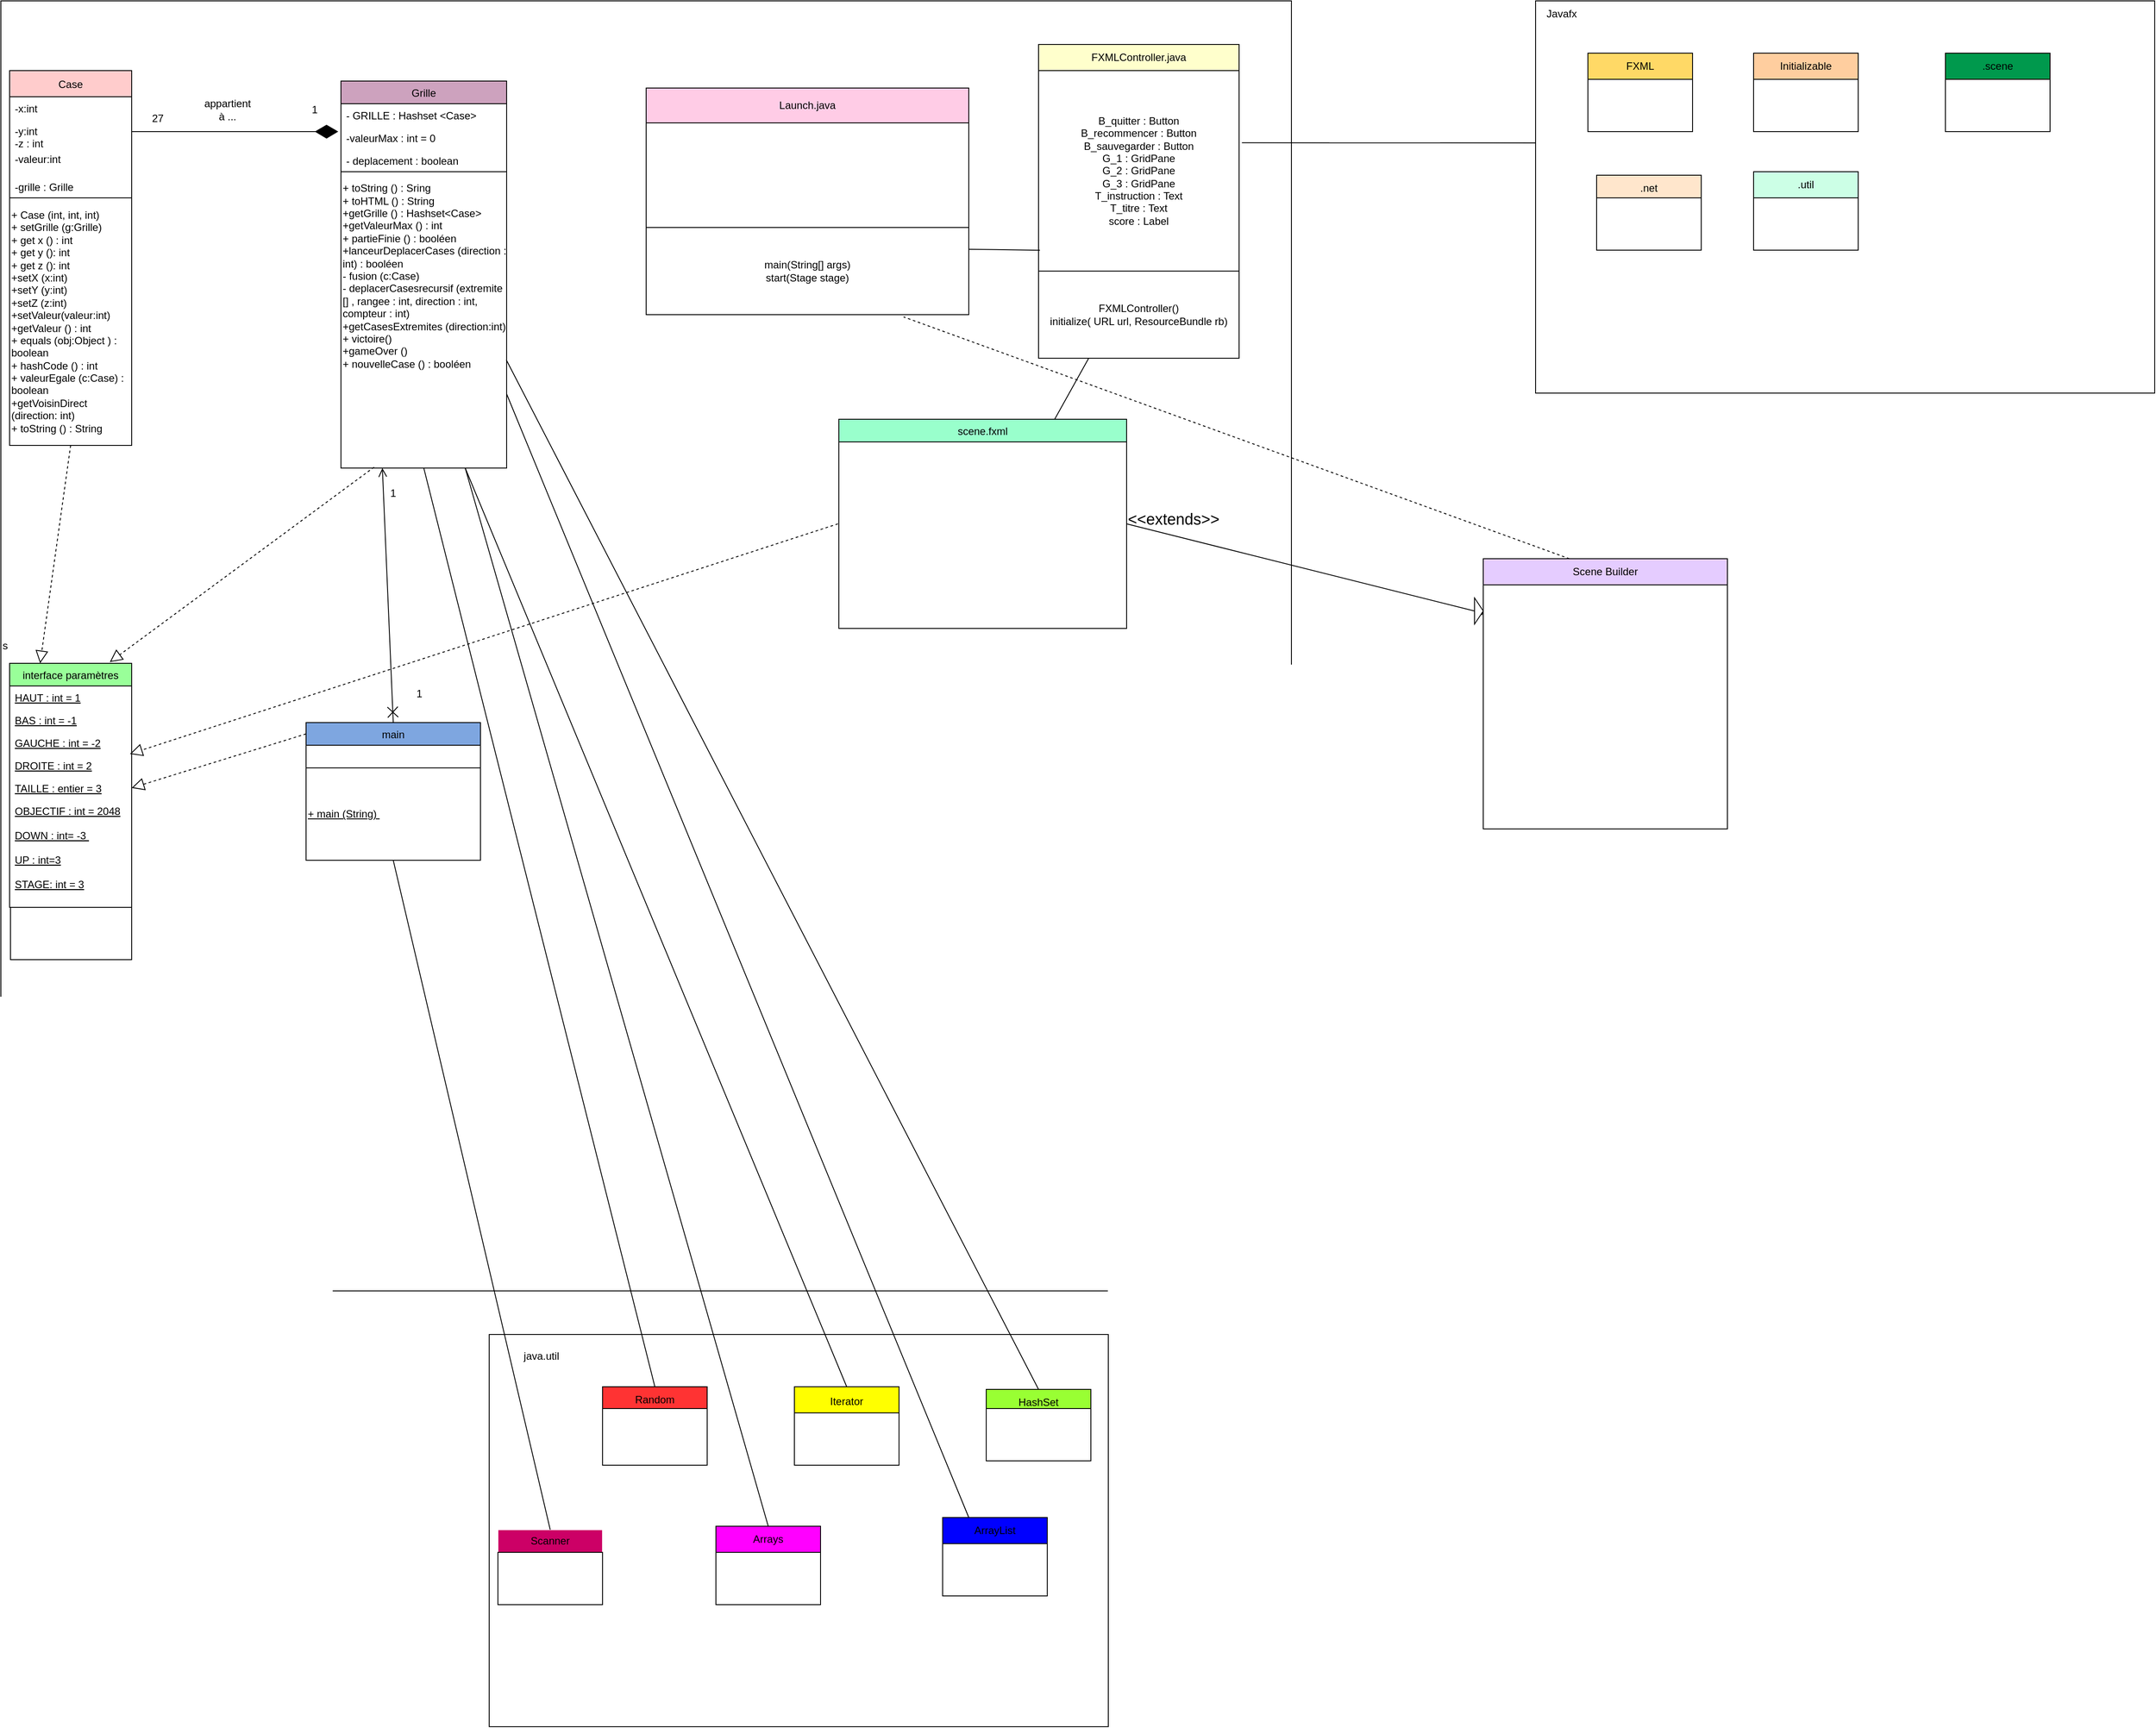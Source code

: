 <mxfile version="20.7.4" type="device"><diagram id="qx1s0ND_YQs_epVK21zp" name="Page-1"><mxGraphModel dx="1434" dy="1971" grid="1" gridSize="10" guides="1" tooltips="1" connect="1" arrows="1" fold="1" page="1" pageScale="1" pageWidth="827" pageHeight="1169" math="0" shadow="0"><root><mxCell id="0"/><mxCell id="1" parent="0"/><mxCell id="rsJU6VC2g6ZwBRj6wijp-1" value="&lt;font style=&quot;vertical-align: inherit;&quot;&gt;&lt;font style=&quot;vertical-align: inherit;&quot;&gt;&lt;font style=&quot;vertical-align: inherit;&quot;&gt;&lt;font style=&quot;vertical-align: inherit;&quot;&gt;&lt;font style=&quot;vertical-align: inherit;&quot;&gt;&lt;font style=&quot;vertical-align: inherit;&quot;&gt;s&lt;/font&gt;&lt;/font&gt;&lt;/font&gt;&lt;/font&gt;&lt;/font&gt;&lt;/font&gt;" style="whiteSpace=wrap;html=1;aspect=fixed;align=left;" parent="1" vertex="1"><mxGeometry x="280" y="-10" width="1480" height="1480" as="geometry"/></mxCell><mxCell id="rsJU6VC2g6ZwBRj6wijp-6" value="Case" style="swimlane;fontStyle=0;childLayout=stackLayout;horizontal=1;startSize=30;fillColor=#FFCCCC;horizontalStack=0;resizeParent=1;resizeParentMax=0;resizeLast=0;collapsible=1;marginBottom=0;" parent="1" vertex="1"><mxGeometry x="290" y="70" width="140" height="152" as="geometry"/></mxCell><mxCell id="rsJU6VC2g6ZwBRj6wijp-7" value="-x:int" style="text;strokeColor=none;fillColor=none;align=left;verticalAlign=top;spacingLeft=4;spacingRight=4;overflow=hidden;rotatable=0;points=[[0,0.5],[1,0.5]];portConstraint=eastwest;" parent="rsJU6VC2g6ZwBRj6wijp-6" vertex="1"><mxGeometry y="30" width="140" height="26" as="geometry"/></mxCell><mxCell id="rsJU6VC2g6ZwBRj6wijp-8" value="-y:int&#10;-z : int" style="text;strokeColor=none;fillColor=none;align=left;verticalAlign=top;spacingLeft=4;spacingRight=4;overflow=hidden;rotatable=0;points=[[0,0.5],[1,0.5]];portConstraint=eastwest;" parent="rsJU6VC2g6ZwBRj6wijp-6" vertex="1"><mxGeometry y="56" width="140" height="32" as="geometry"/></mxCell><mxCell id="rsJU6VC2g6ZwBRj6wijp-9" value="-valeur:int" style="text;strokeColor=none;fillColor=none;align=left;verticalAlign=top;spacingLeft=4;spacingRight=4;overflow=hidden;rotatable=0;points=[[0,0.5],[1,0.5]];portConstraint=eastwest;" parent="rsJU6VC2g6ZwBRj6wijp-6" vertex="1"><mxGeometry y="88" width="140" height="32" as="geometry"/></mxCell><mxCell id="GUiX2pNGBqtcYLe74WCQ-2" value="-grille : Grille" style="text;strokeColor=none;fillColor=none;align=left;verticalAlign=top;spacingLeft=4;spacingRight=4;overflow=hidden;rotatable=0;points=[[0,0.5],[1,0.5]];portConstraint=eastwest;" parent="rsJU6VC2g6ZwBRj6wijp-6" vertex="1"><mxGeometry y="120" width="140" height="32" as="geometry"/></mxCell><mxCell id="rsJU6VC2g6ZwBRj6wijp-10" value="Grille" style="swimlane;fontStyle=0;childLayout=stackLayout;horizontal=1;startSize=26;fillColor=#CDA2BE;horizontalStack=0;resizeParent=1;resizeParentMax=0;resizeLast=0;collapsible=1;marginBottom=0;" parent="1" vertex="1"><mxGeometry x="670" y="82" width="190" height="444" as="geometry"/></mxCell><mxCell id="rsJU6VC2g6ZwBRj6wijp-11" value="- GRILLE : Hashset &lt;Case&gt;" style="text;strokeColor=none;fillColor=none;align=left;verticalAlign=top;spacingLeft=4;spacingRight=4;overflow=hidden;rotatable=0;points=[[0,0.5],[1,0.5]];portConstraint=eastwest;" parent="rsJU6VC2g6ZwBRj6wijp-10" vertex="1"><mxGeometry y="26" width="190" height="26" as="geometry"/></mxCell><mxCell id="rsJU6VC2g6ZwBRj6wijp-12" value="-valeurMax : int = 0" style="text;strokeColor=none;fillColor=none;align=left;verticalAlign=top;spacingLeft=4;spacingRight=4;overflow=hidden;rotatable=0;points=[[0,0.5],[1,0.5]];portConstraint=eastwest;" parent="rsJU6VC2g6ZwBRj6wijp-10" vertex="1"><mxGeometry y="52" width="190" height="26" as="geometry"/></mxCell><mxCell id="rsJU6VC2g6ZwBRj6wijp-13" value="- deplacement : boolean" style="text;strokeColor=none;fillColor=none;align=left;verticalAlign=top;spacingLeft=4;spacingRight=4;overflow=hidden;rotatable=0;points=[[0,0.5],[1,0.5]];portConstraint=eastwest;" parent="rsJU6VC2g6ZwBRj6wijp-10" vertex="1"><mxGeometry y="78" width="190" height="26" as="geometry"/></mxCell><mxCell id="GUiX2pNGBqtcYLe74WCQ-5" value="&lt;font style=&quot;vertical-align: inherit;&quot;&gt;&lt;font style=&quot;vertical-align: inherit;&quot;&gt;&lt;font style=&quot;vertical-align: inherit;&quot;&gt;&lt;font style=&quot;vertical-align: inherit;&quot;&gt;+ toString () : Sring &lt;br&gt;&lt;/font&gt;&lt;/font&gt;&lt;/font&gt;&lt;font style=&quot;vertical-align: inherit;&quot;&gt;&lt;font style=&quot;vertical-align: inherit;&quot;&gt;&lt;font style=&quot;vertical-align: inherit;&quot;&gt;+ toHTML () : String &lt;br&gt;&lt;/font&gt;&lt;/font&gt;&lt;/font&gt;&lt;font style=&quot;vertical-align: inherit;&quot;&gt;&lt;font style=&quot;vertical-align: inherit;&quot;&gt;&lt;font style=&quot;vertical-align: inherit;&quot;&gt;+getGrille () : Hashset&amp;lt;Case&amp;gt; &lt;/font&gt;&lt;/font&gt;&lt;/font&gt;&lt;font style=&quot;vertical-align: inherit;&quot;&gt;&lt;font style=&quot;vertical-align: inherit;&quot;&gt;&lt;font style=&quot;vertical-align: inherit;&quot;&gt;+getValeurMax () : int &lt;br&gt;&lt;/font&gt;&lt;/font&gt;&lt;/font&gt;&lt;font style=&quot;vertical-align: inherit;&quot;&gt;&lt;font style=&quot;vertical-align: inherit;&quot;&gt;&lt;font style=&quot;vertical-align: inherit;&quot;&gt;+ partieFinie () : booléen &lt;/font&gt;&lt;/font&gt;&lt;/font&gt;&lt;font style=&quot;vertical-align: inherit;&quot;&gt;&lt;font style=&quot;vertical-align: inherit;&quot;&gt;&lt;font style=&quot;vertical-align: inherit;&quot;&gt;+lanceurDeplacerCases (direction : int) : booléen&amp;nbsp;  &lt;br&gt;&lt;/font&gt;&lt;/font&gt;&lt;/font&gt;&lt;font style=&quot;vertical-align: inherit;&quot;&gt;&lt;font style=&quot;vertical-align: inherit;&quot;&gt;&lt;font style=&quot;vertical-align: inherit;&quot;&gt;- fusion (c:Case)&amp;nbsp;&lt;br&gt;&lt;/font&gt;&lt;/font&gt;&lt;/font&gt;&lt;font style=&quot;vertical-align: inherit;&quot;&gt;&lt;font style=&quot;vertical-align: inherit;&quot;&gt;&lt;font style=&quot;vertical-align: inherit;&quot;&gt;- deplacerCasesrecursif (extremite [] , rangee : int, direction : int, compteur : int) &lt;/font&gt;&lt;/font&gt;&lt;/font&gt;&lt;font style=&quot;vertical-align: inherit;&quot;&gt;&lt;font style=&quot;vertical-align: inherit;&quot;&gt;&lt;font style=&quot;vertical-align: inherit;&quot;&gt;+getCasesExtremites (direction:int) &lt;/font&gt;&lt;/font&gt;&lt;/font&gt;&lt;font style=&quot;vertical-align: inherit;&quot;&gt;&lt;font style=&quot;vertical-align: inherit;&quot;&gt;&lt;font style=&quot;vertical-align: inherit;&quot;&gt;+ victoire()&amp;nbsp;&lt;br&gt;&lt;/font&gt;&lt;/font&gt;&lt;/font&gt;&lt;font style=&quot;vertical-align: inherit;&quot;&gt;&lt;font style=&quot;vertical-align: inherit;&quot;&gt;&lt;font style=&quot;vertical-align: inherit;&quot;&gt;+gameOver ()&amp;nbsp;&lt;br&gt;&lt;/font&gt;&lt;/font&gt;&lt;/font&gt;&lt;font style=&quot;vertical-align: inherit;&quot;&gt;&lt;font style=&quot;vertical-align: inherit;&quot;&gt;&lt;font style=&quot;vertical-align: inherit;&quot;&gt;+ nouvelleCase () : booléen &lt;/font&gt;&lt;/font&gt;&lt;br&gt;&lt;/font&gt;&lt;/font&gt;&lt;br&gt;&lt;font style=&quot;vertical-align: inherit;&quot;&gt;&lt;/font&gt;&lt;br&gt;&lt;br&gt;&lt;font style=&quot;vertical-align: inherit;&quot;&gt;&lt;/font&gt;&lt;br&gt;&lt;font style=&quot;vertical-align: inherit;&quot;&gt;&lt;/font&gt;&lt;br&gt;&lt;font style=&quot;vertical-align: inherit;&quot;&gt;&lt;/font&gt;&lt;br&gt;&lt;font style=&quot;vertical-align: inherit;&quot;&gt;&lt;/font&gt;&lt;br&gt;&lt;font style=&quot;vertical-align: inherit;&quot;&gt;&lt;/font&gt;" style="rounded=0;whiteSpace=wrap;html=1;align=left;" parent="rsJU6VC2g6ZwBRj6wijp-10" vertex="1"><mxGeometry y="104" width="190" height="340" as="geometry"/></mxCell><mxCell id="rsJU6VC2g6ZwBRj6wijp-14" value="interface paramètres" style="swimlane;fontStyle=0;childLayout=stackLayout;horizontal=1;startSize=26;fillColor=#99FF99;horizontalStack=0;resizeParent=1;resizeParentMax=0;resizeLast=0;collapsible=1;marginBottom=0;" parent="1" vertex="1"><mxGeometry x="290" y="750" width="140" height="280" as="geometry"/></mxCell><mxCell id="rsJU6VC2g6ZwBRj6wijp-15" value="HAUT : int = 1" style="text;strokeColor=none;fillColor=none;align=left;verticalAlign=top;spacingLeft=4;spacingRight=4;overflow=hidden;rotatable=0;points=[[0,0.5],[1,0.5]];portConstraint=eastwest;fontStyle=4" parent="rsJU6VC2g6ZwBRj6wijp-14" vertex="1"><mxGeometry y="26" width="140" height="26" as="geometry"/></mxCell><mxCell id="rsJU6VC2g6ZwBRj6wijp-16" value="BAS : int = -1" style="text;strokeColor=none;fillColor=none;align=left;verticalAlign=top;spacingLeft=4;spacingRight=4;overflow=hidden;rotatable=0;points=[[0,0.5],[1,0.5]];portConstraint=eastwest;fontStyle=4" parent="rsJU6VC2g6ZwBRj6wijp-14" vertex="1"><mxGeometry y="52" width="140" height="26" as="geometry"/></mxCell><mxCell id="rsJU6VC2g6ZwBRj6wijp-17" value="GAUCHE : int = -2" style="text;strokeColor=none;fillColor=none;align=left;verticalAlign=top;spacingLeft=4;spacingRight=4;overflow=hidden;rotatable=0;points=[[0,0.5],[1,0.5]];portConstraint=eastwest;fontStyle=4" parent="rsJU6VC2g6ZwBRj6wijp-14" vertex="1"><mxGeometry y="78" width="140" height="26" as="geometry"/></mxCell><mxCell id="GUiX2pNGBqtcYLe74WCQ-13" value="DROITE : int = 2" style="text;strokeColor=none;fillColor=none;align=left;verticalAlign=top;spacingLeft=4;spacingRight=4;overflow=hidden;rotatable=0;points=[[0,0.5],[1,0.5]];portConstraint=eastwest;fontStyle=4" parent="rsJU6VC2g6ZwBRj6wijp-14" vertex="1"><mxGeometry y="104" width="140" height="26" as="geometry"/></mxCell><mxCell id="GUiX2pNGBqtcYLe74WCQ-12" value="TAILLE : entier = 3" style="text;strokeColor=none;fillColor=none;align=left;verticalAlign=top;spacingLeft=4;spacingRight=4;overflow=hidden;rotatable=0;points=[[0,0.5],[1,0.5]];portConstraint=eastwest;fontStyle=4" parent="rsJU6VC2g6ZwBRj6wijp-14" vertex="1"><mxGeometry y="130" width="140" height="26" as="geometry"/></mxCell><mxCell id="GUiX2pNGBqtcYLe74WCQ-11" value="OBJECTIF : int = 2048 &#10;&#10;DOWN : int= -3  &#10;&#10;UP : int=3 &#10;&#10;STAGE: int = 3&#10;&#10;&#10;&#10;&#10;" style="text;strokeColor=none;fillColor=none;align=left;verticalAlign=top;spacingLeft=4;spacingRight=4;overflow=hidden;rotatable=0;points=[[0,0.5],[1,0.5]];portConstraint=eastwest;fontStyle=4" parent="rsJU6VC2g6ZwBRj6wijp-14" vertex="1"><mxGeometry y="156" width="140" height="124" as="geometry"/></mxCell><mxCell id="rsJU6VC2g6ZwBRj6wijp-18" value="main" style="swimlane;fontStyle=0;childLayout=stackLayout;horizontal=1;startSize=26;fillColor=#7EA6E0;horizontalStack=0;resizeParent=1;resizeParentMax=0;resizeLast=0;collapsible=1;marginBottom=0;" parent="1" vertex="1"><mxGeometry x="630" y="818" width="200" height="52" as="geometry"/></mxCell><mxCell id="rsJU6VC2g6ZwBRj6wijp-24" value="scene.fxml" style="swimlane;fontStyle=0;childLayout=stackLayout;horizontal=1;startSize=26;fillColor=#99FFCC;horizontalStack=0;resizeParent=1;resizeParentMax=0;resizeLast=0;collapsible=1;marginBottom=0;" parent="1" vertex="1"><mxGeometry x="1241" y="470" width="330" height="240" as="geometry"/></mxCell><mxCell id="8p0oXWzxF2QQTzKeaUYU-1" style="edgeStyle=orthogonalEdgeStyle;rounded=0;orthogonalLoop=1;jettySize=auto;html=1;exitX=0.5;exitY=1;exitDx=0;exitDy=0;" parent="1" source="rsJU6VC2g6ZwBRj6wijp-1" target="rsJU6VC2g6ZwBRj6wijp-1" edge="1"><mxGeometry relative="1" as="geometry"/></mxCell><mxCell id="GUiX2pNGBqtcYLe74WCQ-1" value="+ Case (int, int, int)&lt;br&gt;+ setGrille (g:Grille) &amp;nbsp;&lt;br&gt;+ get x () : int&amp;nbsp;&lt;br&gt;+ get y (): int&lt;br&gt;+ get z (): int&lt;br&gt;+setX (x:int)&amp;nbsp;&lt;br&gt;+setY (y:int)&amp;nbsp;&lt;br&gt;+setZ (z:int)&lt;br&gt;+setValeur(valeur:int)&amp;nbsp;&lt;br&gt;+getValeur () : int&lt;br&gt;+ equals (obj:Object ) : boolean&lt;br&gt;+ hashCode () : int&lt;br&gt;+ valeurEgale (c:Case) : boolean&lt;br&gt;+getVoisinDirect (direction: int)&amp;nbsp;&lt;br&gt;+ toString () : String&amp;nbsp;" style="rounded=0;whiteSpace=wrap;html=1;align=left;" parent="1" vertex="1"><mxGeometry x="290" y="216" width="140" height="284" as="geometry"/></mxCell><mxCell id="GUiX2pNGBqtcYLe74WCQ-10" value="&lt;u&gt;+ main (String)&amp;nbsp;&lt;/u&gt;" style="rounded=0;whiteSpace=wrap;html=1;align=left;" parent="1" vertex="1"><mxGeometry x="630" y="870" width="200" height="106" as="geometry"/></mxCell><mxCell id="GUiX2pNGBqtcYLe74WCQ-20" value="" style="endArrow=diamondThin;endFill=1;endSize=24;html=1;rounded=0;entryX=-0.016;entryY=0.231;entryDx=0;entryDy=0;entryPerimeter=0;" parent="1" target="rsJU6VC2g6ZwBRj6wijp-12" edge="1"><mxGeometry width="160" relative="1" as="geometry"><mxPoint x="430" y="140" as="sourcePoint"/><mxPoint x="560" y="140" as="targetPoint"/></mxGeometry></mxCell><mxCell id="GUiX2pNGBqtcYLe74WCQ-22" value="" style="endArrow=block;dashed=1;endFill=0;endSize=12;html=1;rounded=0;exitX=0.5;exitY=1;exitDx=0;exitDy=0;entryX=0.25;entryY=0;entryDx=0;entryDy=0;" parent="1" source="GUiX2pNGBqtcYLe74WCQ-1" target="rsJU6VC2g6ZwBRj6wijp-14" edge="1"><mxGeometry width="160" relative="1" as="geometry"><mxPoint x="410" y="710" as="sourcePoint"/><mxPoint x="570" y="710" as="targetPoint"/></mxGeometry></mxCell><mxCell id="GUiX2pNGBqtcYLe74WCQ-23" value="" style="endArrow=block;dashed=1;endFill=0;endSize=12;html=1;rounded=0;exitX=0.2;exitY=0.997;exitDx=0;exitDy=0;exitPerimeter=0;entryX=0.821;entryY=-0.005;entryDx=0;entryDy=0;entryPerimeter=0;" parent="1" source="GUiX2pNGBqtcYLe74WCQ-5" target="rsJU6VC2g6ZwBRj6wijp-14" edge="1"><mxGeometry width="160" relative="1" as="geometry"><mxPoint x="410" y="610" as="sourcePoint"/><mxPoint x="570" y="610" as="targetPoint"/><Array as="points"/></mxGeometry></mxCell><mxCell id="GUiX2pNGBqtcYLe74WCQ-24" value="" style="endArrow=block;dashed=1;endFill=0;endSize=12;html=1;rounded=0;entryX=0.986;entryY=0;entryDx=0;entryDy=0;entryPerimeter=0;" parent="1" target="GUiX2pNGBqtcYLe74WCQ-13" edge="1"><mxGeometry width="160" relative="1" as="geometry"><mxPoint x="1240" y="590" as="sourcePoint"/><mxPoint x="570" y="810" as="targetPoint"/></mxGeometry></mxCell><mxCell id="GUiX2pNGBqtcYLe74WCQ-25" value="" style="endArrow=block;dashed=1;endFill=0;endSize=12;html=1;rounded=0;exitX=0;exitY=0.25;exitDx=0;exitDy=0;entryX=1;entryY=0.5;entryDx=0;entryDy=0;" parent="1" source="rsJU6VC2g6ZwBRj6wijp-18" target="GUiX2pNGBqtcYLe74WCQ-12" edge="1"><mxGeometry width="160" relative="1" as="geometry"><mxPoint x="410" y="810" as="sourcePoint"/><mxPoint x="570" y="810" as="targetPoint"/></mxGeometry></mxCell><mxCell id="B9GnRgmyh33QRTBAPT5E-1" value="" style="rounded=0;whiteSpace=wrap;html=1;" parent="1" vertex="1"><mxGeometry x="291" y="1030" width="139" height="60" as="geometry"/></mxCell><mxCell id="B9GnRgmyh33QRTBAPT5E-2" value="1" style="text;html=1;strokeColor=none;fillColor=none;align=center;verticalAlign=middle;whiteSpace=wrap;rounded=0;" parent="1" vertex="1"><mxGeometry x="610" y="100" width="60" height="30" as="geometry"/></mxCell><mxCell id="B9GnRgmyh33QRTBAPT5E-3" value="27" style="text;html=1;strokeColor=none;fillColor=none;align=center;verticalAlign=middle;whiteSpace=wrap;rounded=0;" parent="1" vertex="1"><mxGeometry x="430" y="110" width="60" height="30" as="geometry"/></mxCell><mxCell id="PBnfSKNZZyS7L7rZsn7g-1" value="appartient à ..." style="text;html=1;strokeColor=none;fillColor=none;align=center;verticalAlign=middle;whiteSpace=wrap;rounded=0;" parent="1" vertex="1"><mxGeometry x="510" y="100" width="60" height="30" as="geometry"/></mxCell><mxCell id="PBnfSKNZZyS7L7rZsn7g-6" value="" style="rounded=0;whiteSpace=wrap;html=1;" parent="1" vertex="1"><mxGeometry x="840" y="1520" width="710" height="450" as="geometry"/></mxCell><mxCell id="PBnfSKNZZyS7L7rZsn7g-11" value="java.util" style="text;html=1;strokeColor=none;fillColor=none;align=center;verticalAlign=middle;whiteSpace=wrap;rounded=0;" parent="1" vertex="1"><mxGeometry x="870" y="1530" width="60" height="30" as="geometry"/></mxCell><mxCell id="PBnfSKNZZyS7L7rZsn7g-12" value="Random" style="rounded=0;whiteSpace=wrap;html=1;fillColor=#FF3333;" parent="1" vertex="1"><mxGeometry x="970" y="1580" width="120" height="30" as="geometry"/></mxCell><mxCell id="PBnfSKNZZyS7L7rZsn7g-13" value="" style="rounded=0;whiteSpace=wrap;html=1;" parent="1" vertex="1"><mxGeometry x="970" y="1605" width="120" height="65" as="geometry"/></mxCell><mxCell id="PBnfSKNZZyS7L7rZsn7g-14" value="Arrays" style="rounded=0;whiteSpace=wrap;html=1;fillColor=#FF00FF;" parent="1" vertex="1"><mxGeometry x="1100" y="1740" width="120" height="30" as="geometry"/></mxCell><mxCell id="PBnfSKNZZyS7L7rZsn7g-15" value="" style="rounded=0;whiteSpace=wrap;html=1;" parent="1" vertex="1"><mxGeometry x="1100" y="1770" width="120" height="60" as="geometry"/></mxCell><mxCell id="PBnfSKNZZyS7L7rZsn7g-16" value="HashSet" style="rounded=0;whiteSpace=wrap;html=1;fillColor=#99FF33;" parent="1" vertex="1"><mxGeometry x="1410" y="1583" width="120" height="30" as="geometry"/></mxCell><mxCell id="PBnfSKNZZyS7L7rZsn7g-17" value="" style="rounded=0;whiteSpace=wrap;html=1;" parent="1" vertex="1"><mxGeometry x="1410" y="1605" width="120" height="60" as="geometry"/></mxCell><mxCell id="PBnfSKNZZyS7L7rZsn7g-18" value="Scanner" style="rounded=0;whiteSpace=wrap;html=1;fillColor=#CC0066;strokeColor=#FFFFFF;" parent="1" vertex="1"><mxGeometry x="850" y="1744" width="120" height="26" as="geometry"/></mxCell><mxCell id="PBnfSKNZZyS7L7rZsn7g-19" value="" style="rounded=0;whiteSpace=wrap;html=1;" parent="1" vertex="1"><mxGeometry x="850" y="1770" width="120" height="60" as="geometry"/></mxCell><mxCell id="PBnfSKNZZyS7L7rZsn7g-20" value="Iterator" style="rounded=0;whiteSpace=wrap;html=1;fillColor=#FFFF00;" parent="1" vertex="1"><mxGeometry x="1190" y="1580" width="120" height="33" as="geometry"/></mxCell><mxCell id="PBnfSKNZZyS7L7rZsn7g-21" value="" style="rounded=0;whiteSpace=wrap;html=1;" parent="1" vertex="1"><mxGeometry x="1190" y="1610" width="120" height="60" as="geometry"/></mxCell><mxCell id="PBnfSKNZZyS7L7rZsn7g-22" value="ArrayList" style="rounded=0;whiteSpace=wrap;html=1;fillColor=#0000FF;" parent="1" vertex="1"><mxGeometry x="1360" y="1730" width="120" height="30" as="geometry"/></mxCell><mxCell id="PBnfSKNZZyS7L7rZsn7g-23" value="" style="rounded=0;whiteSpace=wrap;html=1;" parent="1" vertex="1"><mxGeometry x="1360" y="1760" width="120" height="60" as="geometry"/></mxCell><mxCell id="PBnfSKNZZyS7L7rZsn7g-27" value="" style="endArrow=none;html=1;rounded=0;exitX=0.5;exitY=0;exitDx=0;exitDy=0;entryX=0.5;entryY=1;entryDx=0;entryDy=0;" parent="1" source="PBnfSKNZZyS7L7rZsn7g-12" target="GUiX2pNGBqtcYLe74WCQ-5" edge="1"><mxGeometry width="50" height="50" relative="1" as="geometry"><mxPoint x="1060" y="940" as="sourcePoint"/><mxPoint x="1110" y="890" as="targetPoint"/></mxGeometry></mxCell><mxCell id="PBnfSKNZZyS7L7rZsn7g-28" value="" style="endArrow=none;html=1;rounded=0;entryX=0.75;entryY=1;entryDx=0;entryDy=0;exitX=0.5;exitY=0;exitDx=0;exitDy=0;" parent="1" source="PBnfSKNZZyS7L7rZsn7g-14" target="GUiX2pNGBqtcYLe74WCQ-5" edge="1"><mxGeometry width="50" height="50" relative="1" as="geometry"><mxPoint x="1060" y="940" as="sourcePoint"/><mxPoint x="1110" y="890" as="targetPoint"/></mxGeometry></mxCell><mxCell id="PBnfSKNZZyS7L7rZsn7g-29" value="" style="endArrow=none;html=1;rounded=0;exitX=0.5;exitY=0;exitDx=0;exitDy=0;entryX=0.998;entryY=0.635;entryDx=0;entryDy=0;entryPerimeter=0;" parent="1" source="PBnfSKNZZyS7L7rZsn7g-16" target="GUiX2pNGBqtcYLe74WCQ-5" edge="1"><mxGeometry width="50" height="50" relative="1" as="geometry"><mxPoint x="1060" y="940" as="sourcePoint"/><mxPoint x="1110" y="890" as="targetPoint"/></mxGeometry></mxCell><mxCell id="PBnfSKNZZyS7L7rZsn7g-30" value="" style="endArrow=none;html=1;rounded=0;exitX=0.5;exitY=0;exitDx=0;exitDy=0;entryX=0.75;entryY=1;entryDx=0;entryDy=0;" parent="1" source="PBnfSKNZZyS7L7rZsn7g-20" target="GUiX2pNGBqtcYLe74WCQ-5" edge="1"><mxGeometry width="50" height="50" relative="1" as="geometry"><mxPoint x="1040" y="1280" as="sourcePoint"/><mxPoint x="1090" y="1230" as="targetPoint"/></mxGeometry></mxCell><mxCell id="PBnfSKNZZyS7L7rZsn7g-31" value="" style="endArrow=none;html=1;rounded=0;exitX=0.25;exitY=0;exitDx=0;exitDy=0;entryX=1;entryY=0.75;entryDx=0;entryDy=0;" parent="1" source="PBnfSKNZZyS7L7rZsn7g-22" target="GUiX2pNGBqtcYLe74WCQ-5" edge="1"><mxGeometry width="50" height="50" relative="1" as="geometry"><mxPoint x="1040" y="1280" as="sourcePoint"/><mxPoint x="1090" y="1230" as="targetPoint"/></mxGeometry></mxCell><mxCell id="PBnfSKNZZyS7L7rZsn7g-32" value="" style="endArrow=none;html=1;rounded=0;exitX=0.5;exitY=0;exitDx=0;exitDy=0;entryX=0.5;entryY=1;entryDx=0;entryDy=0;" parent="1" source="PBnfSKNZZyS7L7rZsn7g-18" target="GUiX2pNGBqtcYLe74WCQ-10" edge="1"><mxGeometry width="50" height="50" relative="1" as="geometry"><mxPoint x="1040" y="1280" as="sourcePoint"/><mxPoint x="1090" y="1230" as="targetPoint"/></mxGeometry></mxCell><mxCell id="PBnfSKNZZyS7L7rZsn7g-34" value="" style="endArrow=open;startArrow=cross;endFill=0;startFill=0;endSize=8;startSize=10;html=1;rounded=0;exitX=0.5;exitY=0;exitDx=0;exitDy=0;entryX=0.25;entryY=1;entryDx=0;entryDy=0;" parent="1" source="rsJU6VC2g6ZwBRj6wijp-18" target="GUiX2pNGBqtcYLe74WCQ-5" edge="1"><mxGeometry width="160" relative="1" as="geometry"><mxPoint x="840" y="760" as="sourcePoint"/><mxPoint x="1000" y="760" as="targetPoint"/></mxGeometry></mxCell><mxCell id="PBnfSKNZZyS7L7rZsn7g-35" value="1" style="text;html=1;strokeColor=none;fillColor=none;align=center;verticalAlign=middle;whiteSpace=wrap;rounded=0;" parent="1" vertex="1"><mxGeometry x="700" y="540" width="60" height="30" as="geometry"/></mxCell><mxCell id="PBnfSKNZZyS7L7rZsn7g-36" value="1" style="text;html=1;strokeColor=none;fillColor=none;align=center;verticalAlign=middle;whiteSpace=wrap;rounded=0;" parent="1" vertex="1"><mxGeometry x="730" y="770" width="60" height="30" as="geometry"/></mxCell><mxCell id="PBnfSKNZZyS7L7rZsn7g-44" value="&amp;lt;&amp;lt;extends&amp;gt;&amp;gt;" style="text;html=1;strokeColor=none;fillColor=none;align=center;verticalAlign=middle;whiteSpace=wrap;rounded=0;fontSize=18;" parent="1" vertex="1"><mxGeometry x="1560" y="570" width="130" height="30" as="geometry"/></mxCell><mxCell id="iI7OzXWRLzL3dhb8XlNG-1" style="edgeStyle=orthogonalEdgeStyle;rounded=0;orthogonalLoop=1;jettySize=auto;html=1;exitX=0.5;exitY=1;exitDx=0;exitDy=0;" parent="1" source="PBnfSKNZZyS7L7rZsn7g-20" target="PBnfSKNZZyS7L7rZsn7g-20" edge="1"><mxGeometry relative="1" as="geometry"/></mxCell><mxCell id="iI7OzXWRLzL3dhb8XlNG-4" value="" style="whiteSpace=wrap;html=1;aspect=fixed;" parent="1" vertex="1"><mxGeometry x="1980" y="660" width="280" height="280" as="geometry"/></mxCell><mxCell id="iI7OzXWRLzL3dhb8XlNG-5" value="&lt;font style=&quot;vertical-align: inherit;&quot;&gt;&lt;font style=&quot;vertical-align: inherit;&quot;&gt;Scene Builder&lt;/font&gt;&lt;/font&gt;" style="rounded=0;whiteSpace=wrap;html=1;fillColor=#E5CCFF;" parent="1" vertex="1"><mxGeometry x="1980" y="630" width="280" height="30" as="geometry"/></mxCell><mxCell id="iI7OzXWRLzL3dhb8XlNG-6" value="" style="endArrow=none;html=1;rounded=0;entryX=-0.006;entryY=0.124;entryDx=0;entryDy=0;entryPerimeter=0;exitX=1;exitY=0.5;exitDx=0;exitDy=0;startArrow=none;" parent="1" source="iI7OzXWRLzL3dhb8XlNG-10" target="iI7OzXWRLzL3dhb8XlNG-4" edge="1"><mxGeometry width="50" height="50" relative="1" as="geometry"><mxPoint x="1840" y="720" as="sourcePoint"/><mxPoint x="1890" y="670" as="targetPoint"/></mxGeometry></mxCell><mxCell id="iI7OzXWRLzL3dhb8XlNG-7" value="B_quitter : Button&lt;br&gt;B_recommencer : Button&lt;br&gt;B_sauvegarder : Button&lt;br&gt;G_1 : GridPane&lt;br&gt;G_2 : GridPane&lt;br&gt;G_3 : GridPane&lt;br&gt;T_instruction : Text&lt;br&gt;T_titre : Text&lt;br&gt;score : Label" style="whiteSpace=wrap;html=1;aspect=fixed;" parent="1" vertex="1"><mxGeometry x="1470" y="70" width="230" height="230" as="geometry"/></mxCell><mxCell id="iI7OzXWRLzL3dhb8XlNG-8" value="&lt;font style=&quot;vertical-align: inherit;&quot;&gt;&lt;font style=&quot;vertical-align: inherit;&quot;&gt;FXMLController.java&lt;/font&gt;&lt;/font&gt;" style="rounded=0;whiteSpace=wrap;html=1;fillColor=#FFFFCC;" parent="1" vertex="1"><mxGeometry x="1470" y="40" width="230" height="30" as="geometry"/></mxCell><mxCell id="iI7OzXWRLzL3dhb8XlNG-10" value="" style="triangle;whiteSpace=wrap;html=1;" parent="1" vertex="1"><mxGeometry x="1970" y="675" width="10" height="30" as="geometry"/></mxCell><mxCell id="iI7OzXWRLzL3dhb8XlNG-11" value="" style="endArrow=none;html=1;rounded=0;entryX=0;entryY=0.5;entryDx=0;entryDy=0;exitX=1;exitY=0.5;exitDx=0;exitDy=0;" parent="1" source="rsJU6VC2g6ZwBRj6wijp-24" target="iI7OzXWRLzL3dhb8XlNG-10" edge="1"><mxGeometry width="50" height="50" relative="1" as="geometry"><mxPoint x="1571" y="590" as="sourcePoint"/><mxPoint x="1978.32" y="694.72" as="targetPoint"/></mxGeometry></mxCell><mxCell id="AcsWOOttMCJOPODLrrpW-4" value="FXMLController()&lt;br&gt;initialize( URL url, ResourceBundle rb)" style="rounded=0;whiteSpace=wrap;html=1;" parent="1" vertex="1"><mxGeometry x="1470" y="300" width="230" height="100" as="geometry"/></mxCell><mxCell id="AcsWOOttMCJOPODLrrpW-5" value="" style="endArrow=none;html=1;rounded=0;exitX=0.25;exitY=1;exitDx=0;exitDy=0;entryX=0.75;entryY=0;entryDx=0;entryDy=0;" parent="1" source="AcsWOOttMCJOPODLrrpW-4" target="rsJU6VC2g6ZwBRj6wijp-24" edge="1"><mxGeometry width="50" height="50" relative="1" as="geometry"><mxPoint x="1399.25" y="840.99" as="sourcePoint"/><mxPoint x="1440" y="720" as="targetPoint"/></mxGeometry></mxCell><mxCell id="AcsWOOttMCJOPODLrrpW-7" value="Launch.java" style="rounded=0;whiteSpace=wrap;html=1;fillColor=#FFCCE6;" parent="1" vertex="1"><mxGeometry x="1020" y="90" width="370" height="40" as="geometry"/></mxCell><mxCell id="AcsWOOttMCJOPODLrrpW-8" value="" style="rounded=0;whiteSpace=wrap;html=1;" parent="1" vertex="1"><mxGeometry x="1020" y="130" width="370" height="120" as="geometry"/></mxCell><mxCell id="AcsWOOttMCJOPODLrrpW-9" value="main(String[] args)&lt;br&gt;start(Stage stage)" style="rounded=0;whiteSpace=wrap;html=1;" parent="1" vertex="1"><mxGeometry x="1020" y="250" width="370" height="100" as="geometry"/></mxCell><mxCell id="AcsWOOttMCJOPODLrrpW-10" value="" style="endArrow=none;dashed=1;html=1;rounded=0;entryX=0.798;entryY=1.026;entryDx=0;entryDy=0;entryPerimeter=0;" parent="1" source="iI7OzXWRLzL3dhb8XlNG-5" target="AcsWOOttMCJOPODLrrpW-9" edge="1"><mxGeometry width="50" height="50" relative="1" as="geometry"><mxPoint x="1620" y="400" as="sourcePoint"/><mxPoint x="1670" y="350" as="targetPoint"/></mxGeometry></mxCell><mxCell id="AcsWOOttMCJOPODLrrpW-11" value="" style="endArrow=none;html=1;rounded=0;entryX=1;entryY=0.25;entryDx=0;entryDy=0;exitX=0.007;exitY=0.896;exitDx=0;exitDy=0;exitPerimeter=0;" parent="1" source="iI7OzXWRLzL3dhb8XlNG-7" target="AcsWOOttMCJOPODLrrpW-9" edge="1"><mxGeometry width="50" height="50" relative="1" as="geometry"><mxPoint x="1620" y="400" as="sourcePoint"/><mxPoint x="1670" y="350" as="targetPoint"/></mxGeometry></mxCell><mxCell id="AcsWOOttMCJOPODLrrpW-12" value="" style="rounded=0;whiteSpace=wrap;html=1;" parent="1" vertex="1"><mxGeometry x="2040" y="-10" width="710" height="450" as="geometry"/></mxCell><mxCell id="AcsWOOttMCJOPODLrrpW-13" value="Javafx" style="text;html=1;strokeColor=none;fillColor=none;align=center;verticalAlign=middle;whiteSpace=wrap;rounded=0;" parent="1" vertex="1"><mxGeometry x="2040" y="-10" width="60" height="30" as="geometry"/></mxCell><mxCell id="AcsWOOttMCJOPODLrrpW-14" value="FXML" style="rounded=0;whiteSpace=wrap;html=1;fillColor=#FFD966;" parent="1" vertex="1"><mxGeometry x="2100" y="50" width="120" height="30" as="geometry"/></mxCell><mxCell id="AcsWOOttMCJOPODLrrpW-15" value="Initializable" style="rounded=0;whiteSpace=wrap;html=1;fillColor=#FFCE9F;" parent="1" vertex="1"><mxGeometry x="2290" y="50" width="120" height="30" as="geometry"/></mxCell><mxCell id="AcsWOOttMCJOPODLrrpW-16" value="" style="rounded=0;whiteSpace=wrap;html=1;" parent="1" vertex="1"><mxGeometry x="2100" y="80" width="120" height="60" as="geometry"/></mxCell><mxCell id="AcsWOOttMCJOPODLrrpW-17" value="" style="rounded=0;whiteSpace=wrap;html=1;" parent="1" vertex="1"><mxGeometry x="2290" y="80" width="120" height="60" as="geometry"/></mxCell><mxCell id="AcsWOOttMCJOPODLrrpW-18" value=".scene" style="rounded=0;whiteSpace=wrap;html=1;fillColor=#00994D;" parent="1" vertex="1"><mxGeometry x="2510" y="50" width="120" height="30" as="geometry"/></mxCell><mxCell id="AcsWOOttMCJOPODLrrpW-19" value="" style="rounded=0;whiteSpace=wrap;html=1;" parent="1" vertex="1"><mxGeometry x="2510" y="80" width="120" height="60" as="geometry"/></mxCell><mxCell id="AcsWOOttMCJOPODLrrpW-20" value=".net" style="rounded=0;whiteSpace=wrap;html=1;fillColor=#FFE6CC;" parent="1" vertex="1"><mxGeometry x="2110" y="190" width="120" height="30" as="geometry"/></mxCell><mxCell id="AcsWOOttMCJOPODLrrpW-21" value="" style="rounded=0;whiteSpace=wrap;html=1;" parent="1" vertex="1"><mxGeometry x="2110" y="216" width="120" height="60" as="geometry"/></mxCell><mxCell id="AcsWOOttMCJOPODLrrpW-22" value=".util" style="rounded=0;whiteSpace=wrap;html=1;fillColor=#CCFFE6;" parent="1" vertex="1"><mxGeometry x="2290" y="186" width="120" height="30" as="geometry"/></mxCell><mxCell id="AcsWOOttMCJOPODLrrpW-23" value="" style="rounded=0;whiteSpace=wrap;html=1;" parent="1" vertex="1"><mxGeometry x="2290" y="216" width="120" height="60" as="geometry"/></mxCell><mxCell id="AcsWOOttMCJOPODLrrpW-24" value="" style="endArrow=none;html=1;rounded=0;exitX=1.014;exitY=0.36;exitDx=0;exitDy=0;exitPerimeter=0;" parent="1" source="iI7OzXWRLzL3dhb8XlNG-7" edge="1"><mxGeometry width="50" height="50" relative="1" as="geometry"><mxPoint x="1830" y="420" as="sourcePoint"/><mxPoint x="2040" y="153" as="targetPoint"/></mxGeometry></mxCell></root></mxGraphModel></diagram></mxfile>